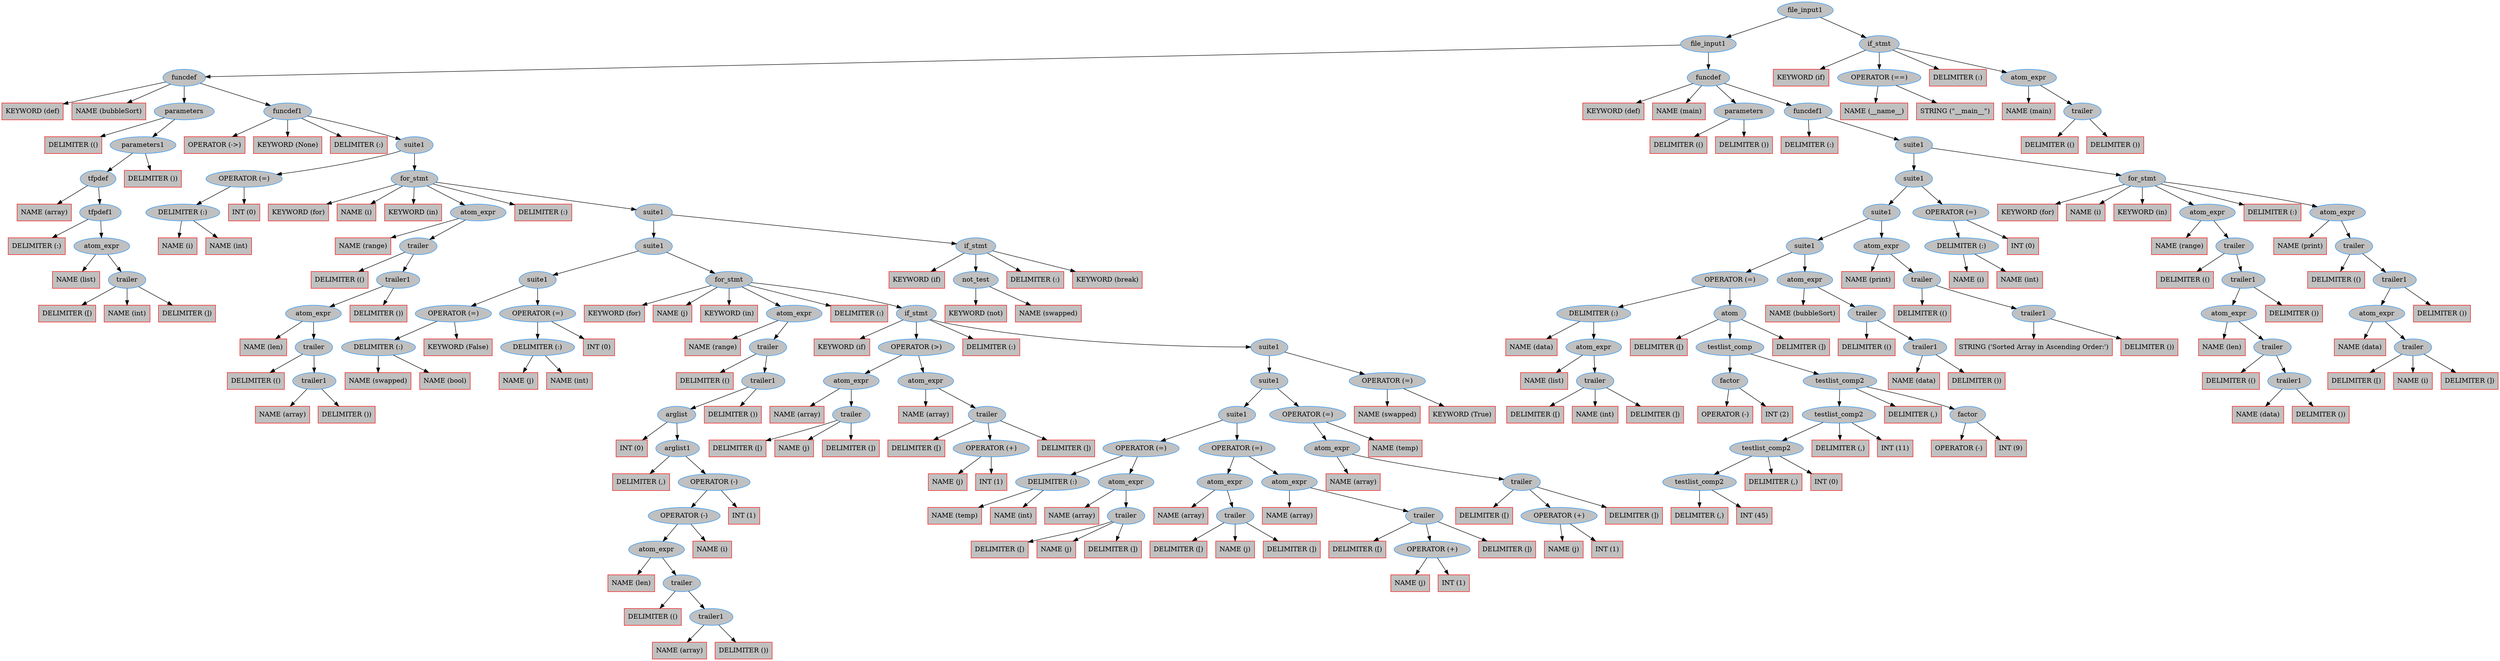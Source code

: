digraph ParseTree {
"0x61197c943f10"[label="file_input1" shape=ellipse style=filled color="dodgerblue" fillcolor="grey"];

"0x61197c943f10" -> "0x61197c9422f0";
"0x61197c9422f0"[label="file_input1" shape=ellipse style=filled color="dodgerblue" fillcolor="grey"];

"0x61197c9422f0" -> "0x61197c9358e0";
"0x61197c9358e0"[label="funcdef" shape=ellipse style=filled color="dodgerblue" fillcolor="grey"];

"0x61197c9358e0" -> "0x61197c935650";
"0x61197c935650"[label="KEYWORD (def)" shape=box style=filled color="red" fillcolor="grey"];

"0x61197c9358e0" -> "0x61197c935710";
"0x61197c935710"[label="NAME (bubbleSort)" shape=box style=filled color="red" fillcolor="grey"];

"0x61197c9358e0" -> "0x61197c9212b0";
"0x61197c9212b0"[label="parameters" shape=ellipse style=filled color="dodgerblue" fillcolor="grey"];

"0x61197c9212b0" -> "0x61197c9211f0";
"0x61197c9211f0"[label="DELIMITER (()" shape=box style=filled color="red" fillcolor="grey"];

"0x61197c9212b0" -> "0x61197c921130";
"0x61197c921130"[label="parameters1" shape=ellipse style=filled color="dodgerblue" fillcolor="grey"];

"0x61197c921130" -> "0x61197c920f40";
"0x61197c920f40"[label="tfpdef" shape=ellipse style=filled color="dodgerblue" fillcolor="grey"];

"0x61197c920f40" -> "0x61197c920cc0";
"0x61197c920cc0"[label="NAME (array)" shape=box style=filled color="red" fillcolor="grey"];

"0x61197c920f40" -> "0x61197c920be0";
"0x61197c920be0"[label="tfpdef1" shape=ellipse style=filled color="dodgerblue" fillcolor="grey"];

"0x61197c920be0" -> "0x61197c920b20";
"0x61197c920b20"[label="DELIMITER (:)" shape=box style=filled color="red" fillcolor="grey"];

"0x61197c920be0" -> "0x61197c920a40";
"0x61197c920a40"[label="atom_expr" shape=ellipse style=filled color="dodgerblue" fillcolor="grey"];

"0x61197c920a40" -> "0x61197c91fc90";
"0x61197c91fc90"[label="NAME (list)" shape=box style=filled color="red" fillcolor="grey"];

"0x61197c920a40" -> "0x61197c9206c0";
"0x61197c9206c0"[label="trailer" shape=ellipse style=filled color="dodgerblue" fillcolor="grey"];

"0x61197c9206c0" -> "0x61197c920450";
"0x61197c920450"[label="DELIMITER ([)" shape=box style=filled color="red" fillcolor="grey"];

"0x61197c9206c0" -> "0x61197c920370";
"0x61197c920370"[label="NAME (int)" shape=box style=filled color="red" fillcolor="grey"];

"0x61197c9206c0" -> "0x61197c920510";
"0x61197c920510"[label="DELIMITER (])" shape=box style=filled color="red" fillcolor="grey"];

"0x61197c921130" -> "0x61197c921070";
"0x61197c921070"[label="DELIMITER ())" shape=box style=filled color="red" fillcolor="grey"];

"0x61197c9358e0" -> "0x61197c935560";
"0x61197c935560"[label="funcdef1" shape=ellipse style=filled color="dodgerblue" fillcolor="grey"];

"0x61197c935560" -> "0x61197c9353e0";
"0x61197c9353e0"[label="OPERATOR (->)" shape=box style=filled color="red" fillcolor="grey"];

"0x61197c935560" -> "0x61197c921750";
"0x61197c921750"[label="KEYWORD (None)" shape=box style=filled color="red" fillcolor="grey"];

"0x61197c935560" -> "0x61197c9354a0";
"0x61197c9354a0"[label="DELIMITER (:)" shape=box style=filled color="red" fillcolor="grey"];

"0x61197c935560" -> "0x61197c935300";
"0x61197c935300"[label="suite1" shape=ellipse style=filled color="dodgerblue" fillcolor="grey"];

"0x61197c935300" -> "0x61197c922f60";
"0x61197c922f60"[label="OPERATOR (=)" shape=ellipse style=filled color="dodgerblue" fillcolor="grey"];

"0x61197c922f60" -> "0x61197c9227f0";
"0x61197c9227f0"[label="DELIMITER (:)" shape=ellipse style=filled color="dodgerblue" fillcolor="grey"];

"0x61197c9227f0" -> "0x61197c921cf0";
"0x61197c921cf0"[label="NAME (i)" shape=box style=filled color="red" fillcolor="grey"];

"0x61197c9227f0" -> "0x61197c9221d0";
"0x61197c9221d0"[label="NAME (int)" shape=box style=filled color="red" fillcolor="grey"];

"0x61197c922f60" -> "0x61197c922650";
"0x61197c922650"[label="INT (0)" shape=box style=filled color="red" fillcolor="grey"];

"0x61197c935300" -> "0x61197c934ea0";
"0x61197c934ea0"[label="for_stmt" shape=ellipse style=filled color="dodgerblue" fillcolor="grey"];

"0x61197c934ea0" -> "0x61197c934c60";
"0x61197c934c60"[label="KEYWORD (for)" shape=box style=filled color="red" fillcolor="grey"];

"0x61197c934ea0" -> "0x61197c923270";
"0x61197c923270"[label="NAME (i)" shape=box style=filled color="red" fillcolor="grey"];

"0x61197c934ea0" -> "0x61197c934d20";
"0x61197c934d20"[label="KEYWORD (in)" shape=box style=filled color="red" fillcolor="grey"];

"0x61197c934ea0" -> "0x61197c924b40";
"0x61197c924b40"[label="atom_expr" shape=ellipse style=filled color="dodgerblue" fillcolor="grey"];

"0x61197c924b40" -> "0x61197c923380";
"0x61197c923380"[label="NAME (range)" shape=box style=filled color="red" fillcolor="grey"];

"0x61197c924b40" -> "0x61197c9246c0";
"0x61197c9246c0"[label="trailer" shape=ellipse style=filled color="dodgerblue" fillcolor="grey"];

"0x61197c9246c0" -> "0x61197c924520";
"0x61197c924520"[label="DELIMITER (()" shape=box style=filled color="red" fillcolor="grey"];

"0x61197c9246c0" -> "0x61197c924460";
"0x61197c924460"[label="trailer1" shape=ellipse style=filled color="dodgerblue" fillcolor="grey"];

"0x61197c924460" -> "0x61197c924290";
"0x61197c924290"[label="atom_expr" shape=ellipse style=filled color="dodgerblue" fillcolor="grey"];

"0x61197c924290" -> "0x61197c923460";
"0x61197c923460"[label="NAME (len)" shape=box style=filled color="red" fillcolor="grey"];

"0x61197c924290" -> "0x61197c923e10";
"0x61197c923e10"[label="trailer" shape=ellipse style=filled color="dodgerblue" fillcolor="grey"];

"0x61197c923e10" -> "0x61197c923c70";
"0x61197c923c70"[label="DELIMITER (()" shape=box style=filled color="red" fillcolor="grey"];

"0x61197c923e10" -> "0x61197c923bb0";
"0x61197c923bb0"[label="trailer1" shape=ellipse style=filled color="dodgerblue" fillcolor="grey"];

"0x61197c923bb0" -> "0x61197c9239e0";
"0x61197c9239e0"[label="NAME (array)" shape=box style=filled color="red" fillcolor="grey"];

"0x61197c923bb0" -> "0x61197c923af0";
"0x61197c923af0"[label="DELIMITER ())" shape=box style=filled color="red" fillcolor="grey"];

"0x61197c924460" -> "0x61197c9243a0";
"0x61197c9243a0"[label="DELIMITER ())" shape=box style=filled color="red" fillcolor="grey"];

"0x61197c934ea0" -> "0x61197c934de0";
"0x61197c934de0"[label="DELIMITER (:)" shape=box style=filled color="red" fillcolor="grey"];

"0x61197c934ea0" -> "0x61197c934b80";
"0x61197c934b80"[label="suite1" shape=ellipse style=filled color="dodgerblue" fillcolor="grey"];

"0x61197c934b80" -> "0x61197c933790";
"0x61197c933790"[label="suite1" shape=ellipse style=filled color="dodgerblue" fillcolor="grey"];

"0x61197c933790" -> "0x61197c927470";
"0x61197c927470"[label="suite1" shape=ellipse style=filled color="dodgerblue" fillcolor="grey"];

"0x61197c927470" -> "0x61197c925f50";
"0x61197c925f50"[label="OPERATOR (=)" shape=ellipse style=filled color="dodgerblue" fillcolor="grey"];

"0x61197c925f50" -> "0x61197c925bf0";
"0x61197c925bf0"[label="DELIMITER (:)" shape=ellipse style=filled color="dodgerblue" fillcolor="grey"];

"0x61197c925bf0" -> "0x61197c9250f0";
"0x61197c9250f0"[label="NAME (swapped)" shape=box style=filled color="red" fillcolor="grey"];

"0x61197c925bf0" -> "0x61197c9255d0";
"0x61197c9255d0"[label="NAME (bool)" shape=box style=filled color="red" fillcolor="grey"];

"0x61197c925f50" -> "0x61197c925a50";
"0x61197c925a50"[label="KEYWORD (False)" shape=box style=filled color="red" fillcolor="grey"];

"0x61197c927470" -> "0x61197c927340";
"0x61197c927340"[label="OPERATOR (=)" shape=ellipse style=filled color="dodgerblue" fillcolor="grey"];

"0x61197c927340" -> "0x61197c926fe0";
"0x61197c926fe0"[label="DELIMITER (:)" shape=ellipse style=filled color="dodgerblue" fillcolor="grey"];

"0x61197c926fe0" -> "0x61197c9264e0";
"0x61197c9264e0"[label="NAME (j)" shape=box style=filled color="red" fillcolor="grey"];

"0x61197c926fe0" -> "0x61197c9269c0";
"0x61197c9269c0"[label="NAME (int)" shape=box style=filled color="red" fillcolor="grey"];

"0x61197c927340" -> "0x61197c926e40";
"0x61197c926e40"[label="INT (0)" shape=box style=filled color="red" fillcolor="grey"];

"0x61197c933790" -> "0x61197c933630";
"0x61197c933630"[label="for_stmt" shape=ellipse style=filled color="dodgerblue" fillcolor="grey"];

"0x61197c933630" -> "0x61197c9333f0";
"0x61197c9333f0"[label="KEYWORD (for)" shape=box style=filled color="red" fillcolor="grey"];

"0x61197c933630" -> "0x61197c927730";
"0x61197c927730"[label="NAME (j)" shape=box style=filled color="red" fillcolor="grey"];

"0x61197c933630" -> "0x61197c9334b0";
"0x61197c9334b0"[label="KEYWORD (in)" shape=box style=filled color="red" fillcolor="grey"];

"0x61197c933630" -> "0x61197c929bb0";
"0x61197c929bb0"[label="atom_expr" shape=ellipse style=filled color="dodgerblue" fillcolor="grey"];

"0x61197c929bb0" -> "0x61197c927840";
"0x61197c927840"[label="NAME (range)" shape=box style=filled color="red" fillcolor="grey"];

"0x61197c929bb0" -> "0x61197c929730";
"0x61197c929730"[label="trailer" shape=ellipse style=filled color="dodgerblue" fillcolor="grey"];

"0x61197c929730" -> "0x61197c929590";
"0x61197c929590"[label="DELIMITER (()" shape=box style=filled color="red" fillcolor="grey"];

"0x61197c929730" -> "0x61197c9294d0";
"0x61197c9294d0"[label="trailer1" shape=ellipse style=filled color="dodgerblue" fillcolor="grey"];

"0x61197c9294d0" -> "0x61197c929320";
"0x61197c929320"[label="arglist" shape=ellipse style=filled color="dodgerblue" fillcolor="grey"];

"0x61197c929320" -> "0x61197c927cc0";
"0x61197c927cc0"[label="INT (0)" shape=box style=filled color="red" fillcolor="grey"];

"0x61197c929320" -> "0x61197c929210";
"0x61197c929210"[label="arglist1" shape=ellipse style=filled color="dodgerblue" fillcolor="grey"];

"0x61197c929210" -> "0x61197c929150";
"0x61197c929150"[label="DELIMITER (,)" shape=box style=filled color="red" fillcolor="grey"];

"0x61197c929210" -> "0x61197c929070";
"0x61197c929070"[label="OPERATOR (-)" shape=ellipse style=filled color="dodgerblue" fillcolor="grey"];

"0x61197c929070" -> "0x61197c928930";
"0x61197c928930"[label="OPERATOR (-)" shape=ellipse style=filled color="dodgerblue" fillcolor="grey"];

"0x61197c928930" -> "0x61197c928830";
"0x61197c928830"[label="atom_expr" shape=ellipse style=filled color="dodgerblue" fillcolor="grey"];

"0x61197c928830" -> "0x61197c927da0";
"0x61197c927da0"[label="NAME (len)" shape=box style=filled color="red" fillcolor="grey"];

"0x61197c928830" -> "0x61197c928750";
"0x61197c928750"[label="trailer" shape=ellipse style=filled color="dodgerblue" fillcolor="grey"];

"0x61197c928750" -> "0x61197c9285b0";
"0x61197c9285b0"[label="DELIMITER (()" shape=box style=filled color="red" fillcolor="grey"];

"0x61197c928750" -> "0x61197c9284f0";
"0x61197c9284f0"[label="trailer1" shape=ellipse style=filled color="dodgerblue" fillcolor="grey"];

"0x61197c9284f0" -> "0x61197c928320";
"0x61197c928320"[label="NAME (array)" shape=box style=filled color="red" fillcolor="grey"];

"0x61197c9284f0" -> "0x61197c928430";
"0x61197c928430"[label="DELIMITER ())" shape=box style=filled color="red" fillcolor="grey"];

"0x61197c928930" -> "0x61197c928af0";
"0x61197c928af0"[label="NAME (i)" shape=box style=filled color="red" fillcolor="grey"];

"0x61197c929070" -> "0x61197c928db0";
"0x61197c928db0"[label="INT (1)" shape=box style=filled color="red" fillcolor="grey"];

"0x61197c9294d0" -> "0x61197c929410";
"0x61197c929410"[label="DELIMITER ())" shape=box style=filled color="red" fillcolor="grey"];

"0x61197c933630" -> "0x61197c933570";
"0x61197c933570"[label="DELIMITER (:)" shape=box style=filled color="red" fillcolor="grey"];

"0x61197c933630" -> "0x61197c933330";
"0x61197c933330"[label="if_stmt" shape=ellipse style=filled color="dodgerblue" fillcolor="grey"];

"0x61197c933330" -> "0x61197c932e10";
"0x61197c932e10"[label="KEYWORD (if)" shape=box style=filled color="red" fillcolor="grey"];

"0x61197c933330" -> "0x61197c92b9a0";
"0x61197c92b9a0"[label="OPERATOR (>)" shape=ellipse style=filled color="dodgerblue" fillcolor="grey"];

"0x61197c92b9a0" -> "0x61197c92a7a0";
"0x61197c92a7a0"[label="atom_expr" shape=ellipse style=filled color="dodgerblue" fillcolor="grey"];

"0x61197c92a7a0" -> "0x61197c929d00";
"0x61197c929d00"[label="NAME (array)" shape=box style=filled color="red" fillcolor="grey"];

"0x61197c92a7a0" -> "0x61197c92a6e0";
"0x61197c92a6e0"[label="trailer" shape=ellipse style=filled color="dodgerblue" fillcolor="grey"];

"0x61197c92a6e0" -> "0x61197c92a470";
"0x61197c92a470"[label="DELIMITER ([)" shape=box style=filled color="red" fillcolor="grey"];

"0x61197c92a6e0" -> "0x61197c92a360";
"0x61197c92a360"[label="NAME (j)" shape=box style=filled color="red" fillcolor="grey"];

"0x61197c92a6e0" -> "0x61197c92a530";
"0x61197c92a530"[label="DELIMITER (])" shape=box style=filled color="red" fillcolor="grey"];

"0x61197c92b9a0" -> "0x61197c92b6e0";
"0x61197c92b6e0"[label="atom_expr" shape=ellipse style=filled color="dodgerblue" fillcolor="grey"];

"0x61197c92b6e0" -> "0x61197c92a980";
"0x61197c92a980"[label="NAME (array)" shape=box style=filled color="red" fillcolor="grey"];

"0x61197c92b6e0" -> "0x61197c92b620";
"0x61197c92b620"[label="trailer" shape=ellipse style=filled color="dodgerblue" fillcolor="grey"];

"0x61197c92b620" -> "0x61197c92b3b0";
"0x61197c92b3b0"[label="DELIMITER ([)" shape=box style=filled color="red" fillcolor="grey"];

"0x61197c92b620" -> "0x61197c92b2a0";
"0x61197c92b2a0"[label="OPERATOR (+)" shape=ellipse style=filled color="dodgerblue" fillcolor="grey"];

"0x61197c92b2a0" -> "0x61197c92ab60";
"0x61197c92ab60"[label="NAME (j)" shape=box style=filled color="red" fillcolor="grey"];

"0x61197c92b2a0" -> "0x61197c92ae20";
"0x61197c92ae20"[label="INT (1)" shape=box style=filled color="red" fillcolor="grey"];

"0x61197c92b620" -> "0x61197c92b470";
"0x61197c92b470"[label="DELIMITER (])" shape=box style=filled color="red" fillcolor="grey"];

"0x61197c933330" -> "0x61197c932ed0";
"0x61197c932ed0"[label="DELIMITER (:)" shape=box style=filled color="red" fillcolor="grey"];

"0x61197c933330" -> "0x61197c932ce0";
"0x61197c932ce0"[label="suite1" shape=ellipse style=filled color="dodgerblue" fillcolor="grey"];

"0x61197c932ce0" -> "0x61197c931a10";
"0x61197c931a10"[label="suite1" shape=ellipse style=filled color="dodgerblue" fillcolor="grey"];

"0x61197c931a10" -> "0x61197c92fdc0";
"0x61197c92fdc0"[label="suite1" shape=ellipse style=filled color="dodgerblue" fillcolor="grey"];

"0x61197c92fdc0" -> "0x61197c92d760";
"0x61197c92d760"[label="OPERATOR (=)" shape=ellipse style=filled color="dodgerblue" fillcolor="grey"];

"0x61197c92d760" -> "0x61197c92d400";
"0x61197c92d400"[label="DELIMITER (:)" shape=ellipse style=filled color="dodgerblue" fillcolor="grey"];

"0x61197c92d400" -> "0x61197c92bf40";
"0x61197c92bf40"[label="NAME (temp)" shape=box style=filled color="red" fillcolor="grey"];

"0x61197c92d400" -> "0x61197c92c420";
"0x61197c92c420"[label="NAME (int)" shape=box style=filled color="red" fillcolor="grey"];

"0x61197c92d760" -> "0x61197c92d260";
"0x61197c92d260"[label="atom_expr" shape=ellipse style=filled color="dodgerblue" fillcolor="grey"];

"0x61197c92d260" -> "0x61197c92c500";
"0x61197c92c500"[label="NAME (array)" shape=box style=filled color="red" fillcolor="grey"];

"0x61197c92d260" -> "0x61197c92cee0";
"0x61197c92cee0"[label="trailer" shape=ellipse style=filled color="dodgerblue" fillcolor="grey"];

"0x61197c92cee0" -> "0x61197c92cc70";
"0x61197c92cc70"[label="DELIMITER ([)" shape=box style=filled color="red" fillcolor="grey"];

"0x61197c92cee0" -> "0x61197c92cb60";
"0x61197c92cb60"[label="NAME (j)" shape=box style=filled color="red" fillcolor="grey"];

"0x61197c92cee0" -> "0x61197c92cd30";
"0x61197c92cd30"[label="DELIMITER (])" shape=box style=filled color="red" fillcolor="grey"];

"0x61197c92fdc0" -> "0x61197c92fc90";
"0x61197c92fc90"[label="OPERATOR (=)" shape=ellipse style=filled color="dodgerblue" fillcolor="grey"];

"0x61197c92fc90" -> "0x61197c92e6b0";
"0x61197c92e6b0"[label="atom_expr" shape=ellipse style=filled color="dodgerblue" fillcolor="grey"];

"0x61197c92e6b0" -> "0x61197c92d890";
"0x61197c92d890"[label="NAME (array)" shape=box style=filled color="red" fillcolor="grey"];

"0x61197c92e6b0" -> "0x61197c92e250";
"0x61197c92e250"[label="trailer" shape=ellipse style=filled color="dodgerblue" fillcolor="grey"];

"0x61197c92e250" -> "0x61197c92dfe0";
"0x61197c92dfe0"[label="DELIMITER ([)" shape=box style=filled color="red" fillcolor="grey"];

"0x61197c92e250" -> "0x61197c92ded0";
"0x61197c92ded0"[label="NAME (j)" shape=box style=filled color="red" fillcolor="grey"];

"0x61197c92e250" -> "0x61197c92e0a0";
"0x61197c92e0a0"[label="DELIMITER (])" shape=box style=filled color="red" fillcolor="grey"];

"0x61197c92fc90" -> "0x61197c92f8f0";
"0x61197c92f8f0"[label="atom_expr" shape=ellipse style=filled color="dodgerblue" fillcolor="grey"];

"0x61197c92f8f0" -> "0x61197c92e810";
"0x61197c92e810"[label="NAME (array)" shape=box style=filled color="red" fillcolor="grey"];

"0x61197c92f8f0" -> "0x61197c92f490";
"0x61197c92f490"[label="trailer" shape=ellipse style=filled color="dodgerblue" fillcolor="grey"];

"0x61197c92f490" -> "0x61197c92f220";
"0x61197c92f220"[label="DELIMITER ([)" shape=box style=filled color="red" fillcolor="grey"];

"0x61197c92f490" -> "0x61197c92f110";
"0x61197c92f110"[label="OPERATOR (+)" shape=ellipse style=filled color="dodgerblue" fillcolor="grey"];

"0x61197c92f110" -> "0x61197c92e9d0";
"0x61197c92e9d0"[label="NAME (j)" shape=box style=filled color="red" fillcolor="grey"];

"0x61197c92f110" -> "0x61197c92ec90";
"0x61197c92ec90"[label="INT (1)" shape=box style=filled color="red" fillcolor="grey"];

"0x61197c92f490" -> "0x61197c92f2e0";
"0x61197c92f2e0"[label="DELIMITER (])" shape=box style=filled color="red" fillcolor="grey"];

"0x61197c931a10" -> "0x61197c9318e0";
"0x61197c9318e0"[label="OPERATOR (=)" shape=ellipse style=filled color="dodgerblue" fillcolor="grey"];

"0x61197c9318e0" -> "0x61197c930f80";
"0x61197c930f80"[label="atom_expr" shape=ellipse style=filled color="dodgerblue" fillcolor="grey"];

"0x61197c930f80" -> "0x61197c92fe80";
"0x61197c92fe80"[label="NAME (array)" shape=box style=filled color="red" fillcolor="grey"];

"0x61197c930f80" -> "0x61197c930b20";
"0x61197c930b20"[label="trailer" shape=ellipse style=filled color="dodgerblue" fillcolor="grey"];

"0x61197c930b20" -> "0x61197c9308b0";
"0x61197c9308b0"[label="DELIMITER ([)" shape=box style=filled color="red" fillcolor="grey"];

"0x61197c930b20" -> "0x61197c9307a0";
"0x61197c9307a0"[label="OPERATOR (+)" shape=ellipse style=filled color="dodgerblue" fillcolor="grey"];

"0x61197c9307a0" -> "0x61197c930060";
"0x61197c930060"[label="NAME (j)" shape=box style=filled color="red" fillcolor="grey"];

"0x61197c9307a0" -> "0x61197c930320";
"0x61197c930320"[label="INT (1)" shape=box style=filled color="red" fillcolor="grey"];

"0x61197c930b20" -> "0x61197c930970";
"0x61197c930970"[label="DELIMITER (])" shape=box style=filled color="red" fillcolor="grey"];

"0x61197c9318e0" -> "0x61197c931540";
"0x61197c931540"[label="NAME (temp)" shape=box style=filled color="red" fillcolor="grey"];

"0x61197c932ce0" -> "0x61197c9328b0";
"0x61197c9328b0"[label="OPERATOR (=)" shape=ellipse style=filled color="dodgerblue" fillcolor="grey"];

"0x61197c9328b0" -> "0x61197c931f50";
"0x61197c931f50"[label="NAME (swapped)" shape=box style=filled color="red" fillcolor="grey"];

"0x61197c9328b0" -> "0x61197c932510";
"0x61197c932510"[label="KEYWORD (True)" shape=box style=filled color="red" fillcolor="grey"];

"0x61197c934b80" -> "0x61197c934720";
"0x61197c934720"[label="if_stmt" shape=ellipse style=filled color="dodgerblue" fillcolor="grey"];

"0x61197c934720" -> "0x61197c9345a0";
"0x61197c9345a0"[label="KEYWORD (if)" shape=box style=filled color="red" fillcolor="grey"];

"0x61197c934720" -> "0x61197c933db0";
"0x61197c933db0"[label="not_test" shape=ellipse style=filled color="dodgerblue" fillcolor="grey"];

"0x61197c933db0" -> "0x61197c933a50";
"0x61197c933a50"[label="KEYWORD (not)" shape=box style=filled color="red" fillcolor="grey"];

"0x61197c933db0" -> "0x61197c933950";
"0x61197c933950"[label="NAME (swapped)" shape=box style=filled color="red" fillcolor="grey"];

"0x61197c934720" -> "0x61197c934660";
"0x61197c934660"[label="DELIMITER (:)" shape=box style=filled color="red" fillcolor="grey"];

"0x61197c934720" -> "0x61197c934490";
"0x61197c934490"[label="KEYWORD (break)" shape=box style=filled color="red" fillcolor="grey"];

"0x61197c9422f0" -> "0x61197c9421e0";
"0x61197c9421e0"[label="funcdef" shape=ellipse style=filled color="dodgerblue" fillcolor="grey"];

"0x61197c9421e0" -> "0x61197c942060";
"0x61197c942060"[label="KEYWORD (def)" shape=box style=filled color="red" fillcolor="grey"];

"0x61197c9421e0" -> "0x61197c942120";
"0x61197c942120"[label="NAME (main)" shape=box style=filled color="red" fillcolor="grey"];

"0x61197c9421e0" -> "0x61197c935d60";
"0x61197c935d60"[label="parameters" shape=ellipse style=filled color="dodgerblue" fillcolor="grey"];

"0x61197c935d60" -> "0x61197c935ca0";
"0x61197c935ca0"[label="DELIMITER (()" shape=box style=filled color="red" fillcolor="grey"];

"0x61197c935d60" -> "0x61197c935be0";
"0x61197c935be0"[label="DELIMITER ())" shape=box style=filled color="red" fillcolor="grey"];

"0x61197c9421e0" -> "0x61197c941fa0";
"0x61197c941fa0"[label="funcdef1" shape=ellipse style=filled color="dodgerblue" fillcolor="grey"];

"0x61197c941fa0" -> "0x61197c941ee0";
"0x61197c941ee0"[label="DELIMITER (:)" shape=box style=filled color="red" fillcolor="grey"];

"0x61197c941fa0" -> "0x61197c941e00";
"0x61197c941e00"[label="suite1" shape=ellipse style=filled color="dodgerblue" fillcolor="grey"];

"0x61197c941e00" -> "0x61197c93db70";
"0x61197c93db70"[label="suite1" shape=ellipse style=filled color="dodgerblue" fillcolor="grey"];

"0x61197c93db70" -> "0x61197c93c6e0";
"0x61197c93c6e0"[label="suite1" shape=ellipse style=filled color="dodgerblue" fillcolor="grey"];

"0x61197c93c6e0" -> "0x61197c93b360";
"0x61197c93b360"[label="suite1" shape=ellipse style=filled color="dodgerblue" fillcolor="grey"];

"0x61197c93b360" -> "0x61197c93a080";
"0x61197c93a080"[label="OPERATOR (=)" shape=ellipse style=filled color="dodgerblue" fillcolor="grey"];

"0x61197c93a080" -> "0x61197c939b60";
"0x61197c939b60"[label="DELIMITER (:)" shape=ellipse style=filled color="dodgerblue" fillcolor="grey"];

"0x61197c939b60" -> "0x61197c936340";
"0x61197c936340"[label="NAME (data)" shape=box style=filled color="red" fillcolor="grey"];

"0x61197c939b60" -> "0x61197c9371e0";
"0x61197c9371e0"[label="atom_expr" shape=ellipse style=filled color="dodgerblue" fillcolor="grey"];

"0x61197c9371e0" -> "0x61197c9364a0";
"0x61197c9364a0"[label="NAME (list)" shape=box style=filled color="red" fillcolor="grey"];

"0x61197c9371e0" -> "0x61197c936e60";
"0x61197c936e60"[label="trailer" shape=ellipse style=filled color="dodgerblue" fillcolor="grey"];

"0x61197c936e60" -> "0x61197c936bf0";
"0x61197c936bf0"[label="DELIMITER ([)" shape=box style=filled color="red" fillcolor="grey"];

"0x61197c936e60" -> "0x61197c936ae0";
"0x61197c936ae0"[label="NAME (int)" shape=box style=filled color="red" fillcolor="grey"];

"0x61197c936e60" -> "0x61197c936cb0";
"0x61197c936cb0"[label="DELIMITER (])" shape=box style=filled color="red" fillcolor="grey"];

"0x61197c93a080" -> "0x61197c9399c0";
"0x61197c9399c0"[label="atom" shape=ellipse style=filled color="dodgerblue" fillcolor="grey"];

"0x61197c9399c0" -> "0x61197c9394b0";
"0x61197c9394b0"[label="DELIMITER ([)" shape=box style=filled color="red" fillcolor="grey"];

"0x61197c9399c0" -> "0x61197c9393c0";
"0x61197c9393c0"[label="testlist_comp" shape=ellipse style=filled color="dodgerblue" fillcolor="grey"];

"0x61197c9393c0" -> "0x61197c937840";
"0x61197c937840"[label="factor" shape=ellipse style=filled color="dodgerblue" fillcolor="grey"];

"0x61197c937840" -> "0x61197c9372e0";
"0x61197c9372e0"[label="OPERATOR (-)" shape=box style=filled color="red" fillcolor="grey"];

"0x61197c937840" -> "0x61197c9374a0";
"0x61197c9374a0"[label="INT (2)" shape=box style=filled color="red" fillcolor="grey"];

"0x61197c9393c0" -> "0x61197c9392b0";
"0x61197c9392b0"[label="testlist_comp2" shape=ellipse style=filled color="dodgerblue" fillcolor="grey"];

"0x61197c9392b0" -> "0x61197c938ac0";
"0x61197c938ac0"[label="testlist_comp2" shape=ellipse style=filled color="dodgerblue" fillcolor="grey"];

"0x61197c938ac0" -> "0x61197c938490";
"0x61197c938490"[label="testlist_comp2" shape=ellipse style=filled color="dodgerblue" fillcolor="grey"];

"0x61197c938490" -> "0x61197c937e60";
"0x61197c937e60"[label="testlist_comp2" shape=ellipse style=filled color="dodgerblue" fillcolor="grey"];

"0x61197c937e60" -> "0x61197c937da0";
"0x61197c937da0"[label="DELIMITER (,)" shape=box style=filled color="red" fillcolor="grey"];

"0x61197c937e60" -> "0x61197c937cc0";
"0x61197c937cc0"[label="INT (45)" shape=box style=filled color="red" fillcolor="grey"];

"0x61197c938490" -> "0x61197c9383d0";
"0x61197c9383d0"[label="DELIMITER (,)" shape=box style=filled color="red" fillcolor="grey"];

"0x61197c938490" -> "0x61197c9382f0";
"0x61197c9382f0"[label="INT (0)" shape=box style=filled color="red" fillcolor="grey"];

"0x61197c938ac0" -> "0x61197c938a00";
"0x61197c938a00"[label="DELIMITER (,)" shape=box style=filled color="red" fillcolor="grey"];

"0x61197c938ac0" -> "0x61197c938920";
"0x61197c938920"[label="INT (11)" shape=box style=filled color="red" fillcolor="grey"];

"0x61197c9392b0" -> "0x61197c9391f0";
"0x61197c9391f0"[label="DELIMITER (,)" shape=box style=filled color="red" fillcolor="grey"];

"0x61197c9392b0" -> "0x61197c939110";
"0x61197c939110"[label="factor" shape=ellipse style=filled color="dodgerblue" fillcolor="grey"];

"0x61197c939110" -> "0x61197c938bd0";
"0x61197c938bd0"[label="OPERATOR (-)" shape=box style=filled color="red" fillcolor="grey"];

"0x61197c939110" -> "0x61197c938d70";
"0x61197c938d70"[label="INT (9)" shape=box style=filled color="red" fillcolor="grey"];

"0x61197c9399c0" -> "0x61197c939570";
"0x61197c939570"[label="DELIMITER (])" shape=box style=filled color="red" fillcolor="grey"];

"0x61197c93b360" -> "0x61197c93b250";
"0x61197c93b250"[label="atom_expr" shape=ellipse style=filled color="dodgerblue" fillcolor="grey"];

"0x61197c93b250" -> "0x61197c93a140";
"0x61197c93a140"[label="NAME (bubbleSort)" shape=box style=filled color="red" fillcolor="grey"];

"0x61197c93b250" -> "0x61197c93aaf0";
"0x61197c93aaf0"[label="trailer" shape=ellipse style=filled color="dodgerblue" fillcolor="grey"];

"0x61197c93aaf0" -> "0x61197c93a950";
"0x61197c93a950"[label="DELIMITER (()" shape=box style=filled color="red" fillcolor="grey"];

"0x61197c93aaf0" -> "0x61197c93a890";
"0x61197c93a890"[label="trailer1" shape=ellipse style=filled color="dodgerblue" fillcolor="grey"];

"0x61197c93a890" -> "0x61197c93a6c0";
"0x61197c93a6c0"[label="NAME (data)" shape=box style=filled color="red" fillcolor="grey"];

"0x61197c93a890" -> "0x61197c93a7d0";
"0x61197c93a7d0"[label="DELIMITER ())" shape=box style=filled color="red" fillcolor="grey"];

"0x61197c93c6e0" -> "0x61197c93c5d0";
"0x61197c93c5d0"[label="atom_expr" shape=ellipse style=filled color="dodgerblue" fillcolor="grey"];

"0x61197c93c5d0" -> "0x61197c93b420";
"0x61197c93b420"[label="NAME (print)" shape=box style=filled color="red" fillcolor="grey"];

"0x61197c93c5d0" -> "0x61197c93be70";
"0x61197c93be70"[label="trailer" shape=ellipse style=filled color="dodgerblue" fillcolor="grey"];

"0x61197c93be70" -> "0x61197c93bcd0";
"0x61197c93bcd0"[label="DELIMITER (()" shape=box style=filled color="red" fillcolor="grey"];

"0x61197c93be70" -> "0x61197c93bc10";
"0x61197c93bc10"[label="trailer1" shape=ellipse style=filled color="dodgerblue" fillcolor="grey"];

"0x61197c93bc10" -> "0x61197c93ba70";
"0x61197c93ba70"[label="STRING ('Sorted Array in Ascending Order:')" shape=box style=filled color="red" fillcolor="grey"];

"0x61197c93bc10" -> "0x61197c93bb50";
"0x61197c93bb50"[label="DELIMITER ())" shape=box style=filled color="red" fillcolor="grey"];

"0x61197c93db70" -> "0x61197c93da40";
"0x61197c93da40"[label="OPERATOR (=)" shape=ellipse style=filled color="dodgerblue" fillcolor="grey"];

"0x61197c93da40" -> "0x61197c93d720";
"0x61197c93d720"[label="DELIMITER (:)" shape=ellipse style=filled color="dodgerblue" fillcolor="grey"];

"0x61197c93d720" -> "0x61197c93cc20";
"0x61197c93cc20"[label="NAME (i)" shape=box style=filled color="red" fillcolor="grey"];

"0x61197c93d720" -> "0x61197c93d100";
"0x61197c93d100"[label="NAME (int)" shape=box style=filled color="red" fillcolor="grey"];

"0x61197c93da40" -> "0x61197c93d580";
"0x61197c93d580"[label="INT (0)" shape=box style=filled color="red" fillcolor="grey"];

"0x61197c941e00" -> "0x61197c9419a0";
"0x61197c9419a0"[label="for_stmt" shape=ellipse style=filled color="dodgerblue" fillcolor="grey"];

"0x61197c9419a0" -> "0x61197c941760";
"0x61197c941760"[label="KEYWORD (for)" shape=box style=filled color="red" fillcolor="grey"];

"0x61197c9419a0" -> "0x61197c93de30";
"0x61197c93de30"[label="NAME (i)" shape=box style=filled color="red" fillcolor="grey"];

"0x61197c9419a0" -> "0x61197c941820";
"0x61197c941820"[label="KEYWORD (in)" shape=box style=filled color="red" fillcolor="grey"];

"0x61197c9419a0" -> "0x61197c93f700";
"0x61197c93f700"[label="atom_expr" shape=ellipse style=filled color="dodgerblue" fillcolor="grey"];

"0x61197c93f700" -> "0x61197c93df40";
"0x61197c93df40"[label="NAME (range)" shape=box style=filled color="red" fillcolor="grey"];

"0x61197c93f700" -> "0x61197c93f280";
"0x61197c93f280"[label="trailer" shape=ellipse style=filled color="dodgerblue" fillcolor="grey"];

"0x61197c93f280" -> "0x61197c93f0e0";
"0x61197c93f0e0"[label="DELIMITER (()" shape=box style=filled color="red" fillcolor="grey"];

"0x61197c93f280" -> "0x61197c93f020";
"0x61197c93f020"[label="trailer1" shape=ellipse style=filled color="dodgerblue" fillcolor="grey"];

"0x61197c93f020" -> "0x61197c93ee50";
"0x61197c93ee50"[label="atom_expr" shape=ellipse style=filled color="dodgerblue" fillcolor="grey"];

"0x61197c93ee50" -> "0x61197c93e020";
"0x61197c93e020"[label="NAME (len)" shape=box style=filled color="red" fillcolor="grey"];

"0x61197c93ee50" -> "0x61197c93e9d0";
"0x61197c93e9d0"[label="trailer" shape=ellipse style=filled color="dodgerblue" fillcolor="grey"];

"0x61197c93e9d0" -> "0x61197c93e830";
"0x61197c93e830"[label="DELIMITER (()" shape=box style=filled color="red" fillcolor="grey"];

"0x61197c93e9d0" -> "0x61197c93e770";
"0x61197c93e770"[label="trailer1" shape=ellipse style=filled color="dodgerblue" fillcolor="grey"];

"0x61197c93e770" -> "0x61197c93e5a0";
"0x61197c93e5a0"[label="NAME (data)" shape=box style=filled color="red" fillcolor="grey"];

"0x61197c93e770" -> "0x61197c93e6b0";
"0x61197c93e6b0"[label="DELIMITER ())" shape=box style=filled color="red" fillcolor="grey"];

"0x61197c93f020" -> "0x61197c93ef60";
"0x61197c93ef60"[label="DELIMITER ())" shape=box style=filled color="red" fillcolor="grey"];

"0x61197c9419a0" -> "0x61197c9418e0";
"0x61197c9418e0"[label="DELIMITER (:)" shape=box style=filled color="red" fillcolor="grey"];

"0x61197c9419a0" -> "0x61197c941650";
"0x61197c941650"[label="atom_expr" shape=ellipse style=filled color="dodgerblue" fillcolor="grey"];

"0x61197c941650" -> "0x61197c93f830";
"0x61197c93f830"[label="NAME (print)" shape=box style=filled color="red" fillcolor="grey"];

"0x61197c941650" -> "0x61197c940ba0";
"0x61197c940ba0"[label="trailer" shape=ellipse style=filled color="dodgerblue" fillcolor="grey"];

"0x61197c940ba0" -> "0x61197c940a00";
"0x61197c940a00"[label="DELIMITER (()" shape=box style=filled color="red" fillcolor="grey"];

"0x61197c940ba0" -> "0x61197c940940";
"0x61197c940940"[label="trailer1" shape=ellipse style=filled color="dodgerblue" fillcolor="grey"];

"0x61197c940940" -> "0x61197c940770";
"0x61197c940770"[label="atom_expr" shape=ellipse style=filled color="dodgerblue" fillcolor="grey"];

"0x61197c940770" -> "0x61197c93f930";
"0x61197c93f930"[label="NAME (data)" shape=box style=filled color="red" fillcolor="grey"];

"0x61197c940770" -> "0x61197c940310";
"0x61197c940310"[label="trailer" shape=ellipse style=filled color="dodgerblue" fillcolor="grey"];

"0x61197c940310" -> "0x61197c9400a0";
"0x61197c9400a0"[label="DELIMITER ([)" shape=box style=filled color="red" fillcolor="grey"];

"0x61197c940310" -> "0x61197c93ff90";
"0x61197c93ff90"[label="NAME (i)" shape=box style=filled color="red" fillcolor="grey"];

"0x61197c940310" -> "0x61197c940160";
"0x61197c940160"[label="DELIMITER (])" shape=box style=filled color="red" fillcolor="grey"];

"0x61197c940940" -> "0x61197c940880";
"0x61197c940880"[label="DELIMITER ())" shape=box style=filled color="red" fillcolor="grey"];

"0x61197c943f10" -> "0x61197c943c30";
"0x61197c943c30"[label="if_stmt" shape=ellipse style=filled color="dodgerblue" fillcolor="grey"];

"0x61197c943c30" -> "0x61197c943ab0";
"0x61197c943ab0"[label="KEYWORD (if)" shape=box style=filled color="red" fillcolor="grey"];

"0x61197c943c30" -> "0x61197c942a50";
"0x61197c942a50"[label="OPERATOR (==)" shape=ellipse style=filled color="dodgerblue" fillcolor="grey"];

"0x61197c942a50" -> "0x61197c9424b0";
"0x61197c9424b0"[label="NAME (__name__)" shape=box style=filled color="red" fillcolor="grey"];

"0x61197c942a50" -> "0x61197c942790";
"0x61197c942790"[label="STRING (\"__main__\")" shape=box style=filled color="red" fillcolor="grey"];

"0x61197c943c30" -> "0x61197c943b70";
"0x61197c943b70"[label="DELIMITER (:)" shape=box style=filled color="red" fillcolor="grey"];

"0x61197c943c30" -> "0x61197c9439a0";
"0x61197c9439a0"[label="atom_expr" shape=ellipse style=filled color="dodgerblue" fillcolor="grey"];

"0x61197c9439a0" -> "0x61197c942b70";
"0x61197c942b70"[label="NAME (main)" shape=box style=filled color="red" fillcolor="grey"];

"0x61197c9439a0" -> "0x61197c942ef0";
"0x61197c942ef0"[label="trailer" shape=ellipse style=filled color="dodgerblue" fillcolor="grey"];

"0x61197c942ef0" -> "0x61197c942d30";
"0x61197c942d30"[label="DELIMITER (()" shape=box style=filled color="red" fillcolor="grey"];

"0x61197c942ef0" -> "0x61197c942c70";
"0x61197c942c70"[label="DELIMITER ())" shape=box style=filled color="red" fillcolor="grey"];

}
